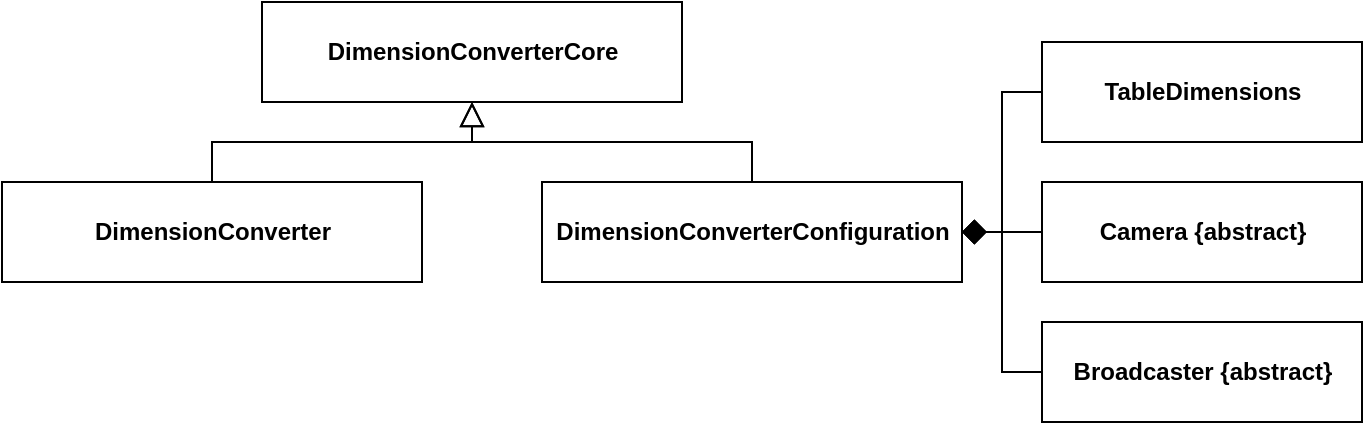 <mxfile version="12.6.5" type="device"><diagram id="C5RBs43oDa-KdzZeNtuy" name="Page-1"><mxGraphModel dx="1038" dy="607" grid="1" gridSize="10" guides="1" tooltips="1" connect="1" arrows="1" fold="1" page="1" pageScale="1" pageWidth="827" pageHeight="1169" math="0" shadow="0"><root><mxCell id="WIyWlLk6GJQsqaUBKTNV-0"/><mxCell id="WIyWlLk6GJQsqaUBKTNV-1" parent="WIyWlLk6GJQsqaUBKTNV-0"/><mxCell id="Yh7FXptlt69SeXELBAcB-4" style="edgeStyle=orthogonalEdgeStyle;rounded=0;orthogonalLoop=1;jettySize=auto;html=1;endArrow=block;endFill=0;endSize=10;" edge="1" parent="WIyWlLk6GJQsqaUBKTNV-1" source="Yh7FXptlt69SeXELBAcB-0" target="Yh7FXptlt69SeXELBAcB-1"><mxGeometry relative="1" as="geometry"/></mxCell><mxCell id="Yh7FXptlt69SeXELBAcB-12" style="edgeStyle=orthogonalEdgeStyle;rounded=0;orthogonalLoop=1;jettySize=auto;html=1;entryX=0;entryY=0.5;entryDx=0;entryDy=0;endArrow=none;endFill=0;endSize=10;startArrow=diamond;startFill=1;startSize=10;" edge="1" parent="WIyWlLk6GJQsqaUBKTNV-1" source="Yh7FXptlt69SeXELBAcB-0" target="Yh7FXptlt69SeXELBAcB-5"><mxGeometry relative="1" as="geometry"/></mxCell><mxCell id="Yh7FXptlt69SeXELBAcB-13" style="edgeStyle=orthogonalEdgeStyle;rounded=0;orthogonalLoop=1;jettySize=auto;html=1;startArrow=diamond;startFill=1;startSize=10;endArrow=none;endFill=0;endSize=10;" edge="1" parent="WIyWlLk6GJQsqaUBKTNV-1" source="Yh7FXptlt69SeXELBAcB-0" target="Yh7FXptlt69SeXELBAcB-9"><mxGeometry relative="1" as="geometry"/></mxCell><mxCell id="Yh7FXptlt69SeXELBAcB-14" style="edgeStyle=orthogonalEdgeStyle;rounded=0;orthogonalLoop=1;jettySize=auto;html=1;entryX=0;entryY=0.5;entryDx=0;entryDy=0;startArrow=diamond;startFill=1;startSize=10;endArrow=none;endFill=0;endSize=10;" edge="1" parent="WIyWlLk6GJQsqaUBKTNV-1" source="Yh7FXptlt69SeXELBAcB-0" target="Yh7FXptlt69SeXELBAcB-10"><mxGeometry relative="1" as="geometry"/></mxCell><mxCell id="Yh7FXptlt69SeXELBAcB-0" value="&lt;b&gt;DimensionConverterConfiguration&lt;/b&gt;" style="html=1;" vertex="1" parent="WIyWlLk6GJQsqaUBKTNV-1"><mxGeometry x="300" y="190" width="210" height="50" as="geometry"/></mxCell><mxCell id="Yh7FXptlt69SeXELBAcB-1" value="&lt;b&gt;DimensionConverterCore&lt;/b&gt;" style="html=1;" vertex="1" parent="WIyWlLk6GJQsqaUBKTNV-1"><mxGeometry x="160" y="100" width="210" height="50" as="geometry"/></mxCell><mxCell id="Yh7FXptlt69SeXELBAcB-3" style="edgeStyle=orthogonalEdgeStyle;rounded=0;orthogonalLoop=1;jettySize=auto;html=1;endSize=10;endArrow=block;endFill=0;" edge="1" parent="WIyWlLk6GJQsqaUBKTNV-1" source="Yh7FXptlt69SeXELBAcB-2" target="Yh7FXptlt69SeXELBAcB-1"><mxGeometry relative="1" as="geometry"/></mxCell><mxCell id="Yh7FXptlt69SeXELBAcB-2" value="&lt;b&gt;DimensionConverter&lt;/b&gt;" style="html=1;" vertex="1" parent="WIyWlLk6GJQsqaUBKTNV-1"><mxGeometry x="30" y="190" width="210" height="50" as="geometry"/></mxCell><mxCell id="Yh7FXptlt69SeXELBAcB-5" value="&lt;b&gt;TableDimensions&lt;/b&gt;" style="html=1;" vertex="1" parent="WIyWlLk6GJQsqaUBKTNV-1"><mxGeometry x="550" y="120" width="160" height="50" as="geometry"/></mxCell><mxCell id="Yh7FXptlt69SeXELBAcB-9" value="&lt;span style=&quot;font-weight: 700&quot;&gt;Camera {abstract}&lt;/span&gt;" style="html=1;" vertex="1" parent="WIyWlLk6GJQsqaUBKTNV-1"><mxGeometry x="550" y="190" width="160" height="50" as="geometry"/></mxCell><mxCell id="Yh7FXptlt69SeXELBAcB-10" value="&lt;span style=&quot;font-weight: 700&quot;&gt;Broadcaster {abstract}&lt;/span&gt;" style="html=1;" vertex="1" parent="WIyWlLk6GJQsqaUBKTNV-1"><mxGeometry x="550" y="260" width="160" height="50" as="geometry"/></mxCell></root></mxGraphModel></diagram></mxfile>